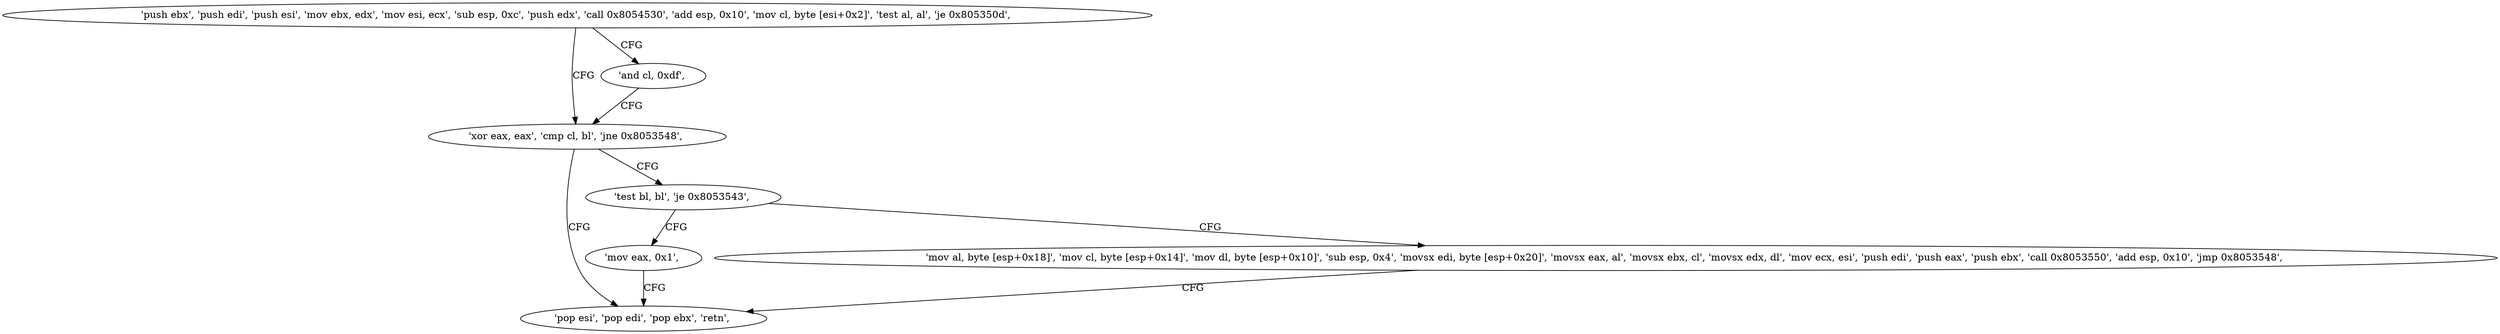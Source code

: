 digraph "func" {
"134558960" [label = "'push ebx', 'push edi', 'push esi', 'mov ebx, edx', 'mov esi, ecx', 'sub esp, 0xc', 'push edx', 'call 0x8054530', 'add esp, 0x10', 'mov cl, byte [esi+0x2]', 'test al, al', 'je 0x805350d', " ]
"134558989" [label = "'xor eax, eax', 'cmp cl, bl', 'jne 0x8053548', " ]
"134558986" [label = "'and cl, 0xdf', " ]
"134559048" [label = "'pop esi', 'pop edi', 'pop ebx', 'retn', " ]
"134558995" [label = "'test bl, bl', 'je 0x8053543', " ]
"134559043" [label = "'mov eax, 0x1', " ]
"134558999" [label = "'mov al, byte [esp+0x18]', 'mov cl, byte [esp+0x14]', 'mov dl, byte [esp+0x10]', 'sub esp, 0x4', 'movsx edi, byte [esp+0x20]', 'movsx eax, al', 'movsx ebx, cl', 'movsx edx, dl', 'mov ecx, esi', 'push edi', 'push eax', 'push ebx', 'call 0x8053550', 'add esp, 0x10', 'jmp 0x8053548', " ]
"134558960" -> "134558989" [ label = "CFG" ]
"134558960" -> "134558986" [ label = "CFG" ]
"134558989" -> "134559048" [ label = "CFG" ]
"134558989" -> "134558995" [ label = "CFG" ]
"134558986" -> "134558989" [ label = "CFG" ]
"134558995" -> "134559043" [ label = "CFG" ]
"134558995" -> "134558999" [ label = "CFG" ]
"134559043" -> "134559048" [ label = "CFG" ]
"134558999" -> "134559048" [ label = "CFG" ]
}
